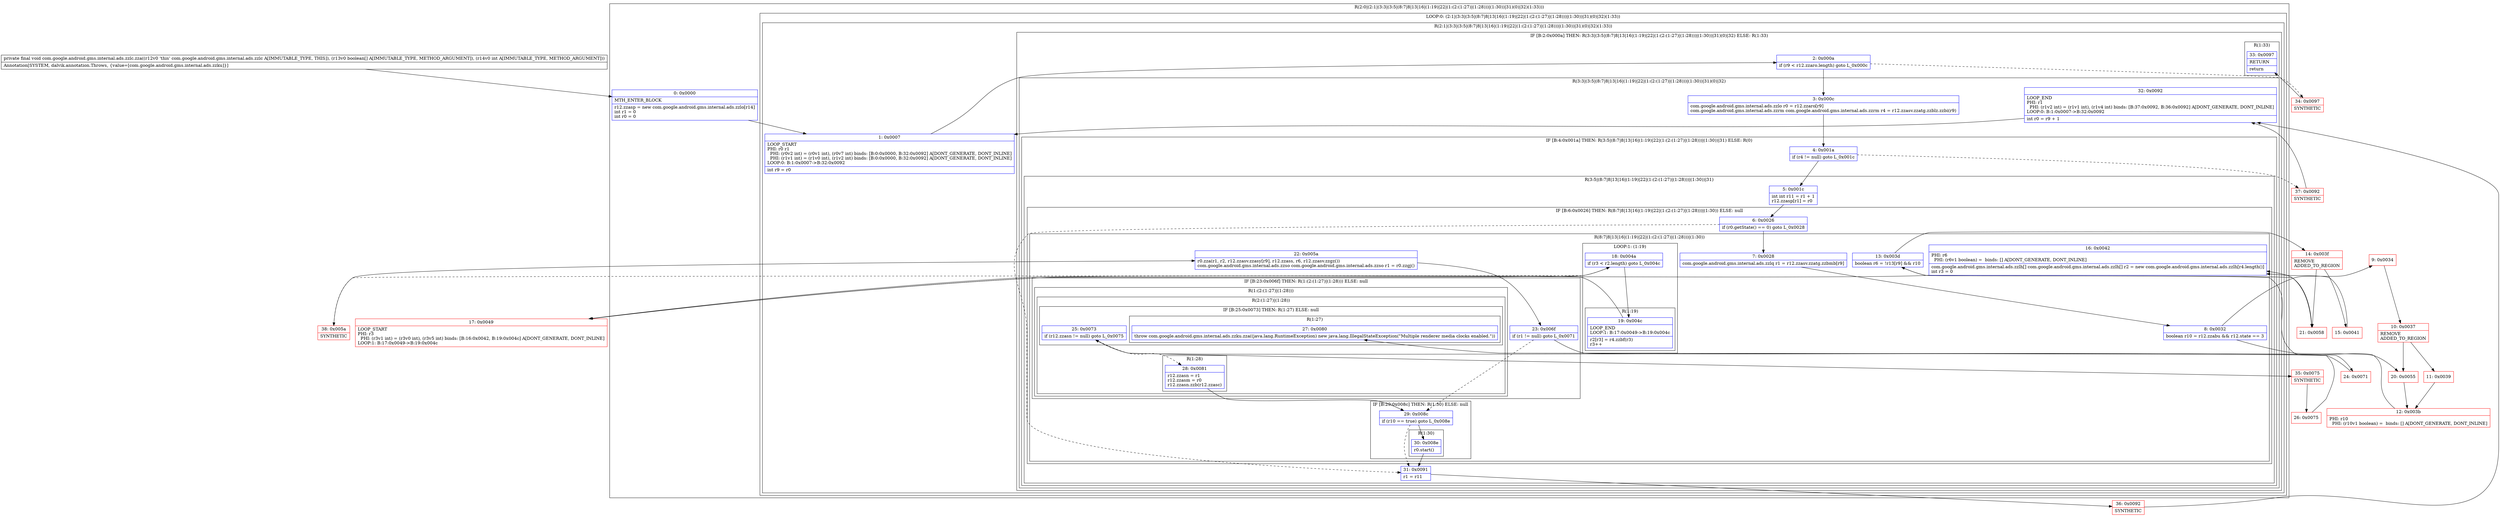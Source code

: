 digraph "CFG forcom.google.android.gms.internal.ads.zzlc.zza([ZI)V" {
subgraph cluster_Region_972167920 {
label = "R(2:0|(2:1|(3:3|(3:5|(8:7|8|13|16|(1:19)|22|(1:(2:(1:27)|(1:28)))|(1:30))|31)(0)|32)(1:33)))";
node [shape=record,color=blue];
Node_0 [shape=record,label="{0\:\ 0x0000|MTH_ENTER_BLOCK\l|r12.zzasp = new com.google.android.gms.internal.ads.zzlo[r14]\lint r1 = 0\lint r0 = 0\l}"];
subgraph cluster_LoopRegion_1109828468 {
label = "LOOP:0: (2:1|(3:3|(3:5|(8:7|8|13|16|(1:19)|22|(1:(2:(1:27)|(1:28)))|(1:30))|31)(0)|32)(1:33))";
node [shape=record,color=blue];
subgraph cluster_Region_585585431 {
label = "R(2:1|(3:3|(3:5|(8:7|8|13|16|(1:19)|22|(1:(2:(1:27)|(1:28)))|(1:30))|31)(0)|32)(1:33))";
node [shape=record,color=blue];
Node_1 [shape=record,label="{1\:\ 0x0007|LOOP_START\lPHI: r0 r1 \l  PHI: (r0v2 int) = (r0v1 int), (r0v7 int) binds: [B:0:0x0000, B:32:0x0092] A[DONT_GENERATE, DONT_INLINE]\l  PHI: (r1v1 int) = (r1v0 int), (r1v2 int) binds: [B:0:0x0000, B:32:0x0092] A[DONT_GENERATE, DONT_INLINE]\lLOOP:0: B:1:0x0007\-\>B:32:0x0092\l|int r9 = r0\l}"];
subgraph cluster_IfRegion_200013857 {
label = "IF [B:2:0x000a] THEN: R(3:3|(3:5|(8:7|8|13|16|(1:19)|22|(1:(2:(1:27)|(1:28)))|(1:30))|31)(0)|32) ELSE: R(1:33)";
node [shape=record,color=blue];
Node_2 [shape=record,label="{2\:\ 0x000a|if (r9 \< r12.zzaro.length) goto L_0x000c\l}"];
subgraph cluster_Region_1008868259 {
label = "R(3:3|(3:5|(8:7|8|13|16|(1:19)|22|(1:(2:(1:27)|(1:28)))|(1:30))|31)(0)|32)";
node [shape=record,color=blue];
Node_3 [shape=record,label="{3\:\ 0x000c|com.google.android.gms.internal.ads.zzlo r0 = r12.zzaro[r9]\lcom.google.android.gms.internal.ads.zzrm com.google.android.gms.internal.ads.zzrm r4 = r12.zzasv.zzatg.zzblz.zzbi(r9)\l}"];
subgraph cluster_IfRegion_1430397694 {
label = "IF [B:4:0x001a] THEN: R(3:5|(8:7|8|13|16|(1:19)|22|(1:(2:(1:27)|(1:28)))|(1:30))|31) ELSE: R(0)";
node [shape=record,color=blue];
Node_4 [shape=record,label="{4\:\ 0x001a|if (r4 != null) goto L_0x001c\l}"];
subgraph cluster_Region_1601375528 {
label = "R(3:5|(8:7|8|13|16|(1:19)|22|(1:(2:(1:27)|(1:28)))|(1:30))|31)";
node [shape=record,color=blue];
Node_5 [shape=record,label="{5\:\ 0x001c|int int r11 = r1 + 1\lr12.zzasp[r1] = r0\l}"];
subgraph cluster_IfRegion_1617255183 {
label = "IF [B:6:0x0026] THEN: R(8:7|8|13|16|(1:19)|22|(1:(2:(1:27)|(1:28)))|(1:30)) ELSE: null";
node [shape=record,color=blue];
Node_6 [shape=record,label="{6\:\ 0x0026|if (r0.getState() == 0) goto L_0x0028\l}"];
subgraph cluster_Region_1287044665 {
label = "R(8:7|8|13|16|(1:19)|22|(1:(2:(1:27)|(1:28)))|(1:30))";
node [shape=record,color=blue];
Node_7 [shape=record,label="{7\:\ 0x0028|com.google.android.gms.internal.ads.zzlq r1 = r12.zzasv.zzatg.zzbmb[r9]\l}"];
Node_8 [shape=record,label="{8\:\ 0x0032|boolean r10 = r12.zzabu && r12.state == 3\l}"];
Node_13 [shape=record,label="{13\:\ 0x003d|boolean r6 = !r13[r9] && r10\l}"];
Node_16 [shape=record,label="{16\:\ 0x0042|PHI: r6 \l  PHI: (r6v1 boolean) =  binds: [] A[DONT_GENERATE, DONT_INLINE]\l|com.google.android.gms.internal.ads.zzlh[] com.google.android.gms.internal.ads.zzlh[] r2 = new com.google.android.gms.internal.ads.zzlh[r4.length()]\lint r3 = 0\l}"];
subgraph cluster_LoopRegion_1028073128 {
label = "LOOP:1: (1:19)";
node [shape=record,color=blue];
Node_18 [shape=record,label="{18\:\ 0x004a|if (r3 \< r2.length) goto L_0x004c\l}"];
subgraph cluster_Region_523609722 {
label = "R(1:19)";
node [shape=record,color=blue];
Node_19 [shape=record,label="{19\:\ 0x004c|LOOP_END\lLOOP:1: B:17:0x0049\-\>B:19:0x004c\l|r2[r3] = r4.zzbf(r3)\lr3++\l}"];
}
}
Node_22 [shape=record,label="{22\:\ 0x005a|r0.zza(r1, r2, r12.zzasv.zzasy[r9], r12.zzass, r6, r12.zzasv.zzgz())\lcom.google.android.gms.internal.ads.zzso com.google.android.gms.internal.ads.zzso r1 = r0.zzgj()\l}"];
subgraph cluster_IfRegion_2044110380 {
label = "IF [B:23:0x006f] THEN: R(1:(2:(1:27)|(1:28))) ELSE: null";
node [shape=record,color=blue];
Node_23 [shape=record,label="{23\:\ 0x006f|if (r1 != null) goto L_0x0071\l}"];
subgraph cluster_Region_1030701084 {
label = "R(1:(2:(1:27)|(1:28)))";
node [shape=record,color=blue];
subgraph cluster_Region_1220472889 {
label = "R(2:(1:27)|(1:28))";
node [shape=record,color=blue];
subgraph cluster_IfRegion_808765525 {
label = "IF [B:25:0x0073] THEN: R(1:27) ELSE: null";
node [shape=record,color=blue];
Node_25 [shape=record,label="{25\:\ 0x0073|if (r12.zzasn != null) goto L_0x0075\l}"];
subgraph cluster_Region_1207889956 {
label = "R(1:27)";
node [shape=record,color=blue];
Node_27 [shape=record,label="{27\:\ 0x0080|throw com.google.android.gms.internal.ads.zzku.zza((java.lang.RuntimeException) new java.lang.IllegalStateException(\"Multiple renderer media clocks enabled.\"))\l}"];
}
}
subgraph cluster_Region_2021839871 {
label = "R(1:28)";
node [shape=record,color=blue];
Node_28 [shape=record,label="{28\:\ 0x0081|r12.zzasn = r1\lr12.zzasm = r0\lr12.zzasn.zzb(r12.zzasc)\l}"];
}
}
}
}
subgraph cluster_IfRegion_1900450632 {
label = "IF [B:29:0x008c] THEN: R(1:30) ELSE: null";
node [shape=record,color=blue];
Node_29 [shape=record,label="{29\:\ 0x008c|if (r10 == true) goto L_0x008e\l}"];
subgraph cluster_Region_746325566 {
label = "R(1:30)";
node [shape=record,color=blue];
Node_30 [shape=record,label="{30\:\ 0x008e|r0.start()\l}"];
}
}
}
}
Node_31 [shape=record,label="{31\:\ 0x0091|r1 = r11\l}"];
}
subgraph cluster_Region_5646183 {
label = "R(0)";
node [shape=record,color=blue];
}
}
Node_32 [shape=record,label="{32\:\ 0x0092|LOOP_END\lPHI: r1 \l  PHI: (r1v2 int) = (r1v1 int), (r1v4 int) binds: [B:37:0x0092, B:36:0x0092] A[DONT_GENERATE, DONT_INLINE]\lLOOP:0: B:1:0x0007\-\>B:32:0x0092\l|int r0 = r9 + 1\l}"];
}
subgraph cluster_Region_1070997612 {
label = "R(1:33)";
node [shape=record,color=blue];
Node_33 [shape=record,label="{33\:\ 0x0097|RETURN\l|return\l}"];
}
}
}
}
}
Node_9 [shape=record,color=red,label="{9\:\ 0x0034}"];
Node_10 [shape=record,color=red,label="{10\:\ 0x0037|REMOVE\lADDED_TO_REGION\l}"];
Node_11 [shape=record,color=red,label="{11\:\ 0x0039}"];
Node_12 [shape=record,color=red,label="{12\:\ 0x003b|PHI: r10 \l  PHI: (r10v1 boolean) =  binds: [] A[DONT_GENERATE, DONT_INLINE]\l}"];
Node_14 [shape=record,color=red,label="{14\:\ 0x003f|REMOVE\lADDED_TO_REGION\l}"];
Node_15 [shape=record,color=red,label="{15\:\ 0x0041}"];
Node_17 [shape=record,color=red,label="{17\:\ 0x0049|LOOP_START\lPHI: r3 \l  PHI: (r3v1 int) = (r3v0 int), (r3v5 int) binds: [B:16:0x0042, B:19:0x004c] A[DONT_GENERATE, DONT_INLINE]\lLOOP:1: B:17:0x0049\-\>B:19:0x004c\l}"];
Node_20 [shape=record,color=red,label="{20\:\ 0x0055}"];
Node_21 [shape=record,color=red,label="{21\:\ 0x0058}"];
Node_24 [shape=record,color=red,label="{24\:\ 0x0071}"];
Node_26 [shape=record,color=red,label="{26\:\ 0x0075}"];
Node_34 [shape=record,color=red,label="{34\:\ 0x0097|SYNTHETIC\l}"];
Node_35 [shape=record,color=red,label="{35\:\ 0x0075|SYNTHETIC\l}"];
Node_36 [shape=record,color=red,label="{36\:\ 0x0092|SYNTHETIC\l}"];
Node_37 [shape=record,color=red,label="{37\:\ 0x0092|SYNTHETIC\l}"];
Node_38 [shape=record,color=red,label="{38\:\ 0x005a|SYNTHETIC\l}"];
MethodNode[shape=record,label="{private final void com.google.android.gms.internal.ads.zzlc.zza((r12v0 'this' com.google.android.gms.internal.ads.zzlc A[IMMUTABLE_TYPE, THIS]), (r13v0 boolean[] A[IMMUTABLE_TYPE, METHOD_ARGUMENT]), (r14v0 int A[IMMUTABLE_TYPE, METHOD_ARGUMENT]))  | Annotation[SYSTEM, dalvik.annotation.Throws, \{value=[com.google.android.gms.internal.ads.zzku]\}]\l}"];
MethodNode -> Node_0;
Node_0 -> Node_1;
Node_1 -> Node_2;
Node_2 -> Node_3;
Node_2 -> Node_34[style=dashed];
Node_3 -> Node_4;
Node_4 -> Node_5;
Node_4 -> Node_37[style=dashed];
Node_5 -> Node_6;
Node_6 -> Node_7;
Node_6 -> Node_31[style=dashed];
Node_7 -> Node_8;
Node_8 -> Node_9;
Node_8 -> Node_20;
Node_13 -> Node_14;
Node_13 -> Node_21;
Node_16 -> Node_17;
Node_18 -> Node_19;
Node_18 -> Node_38[style=dashed];
Node_19 -> Node_17;
Node_22 -> Node_23;
Node_23 -> Node_24;
Node_23 -> Node_29[style=dashed];
Node_25 -> Node_28[style=dashed];
Node_25 -> Node_35;
Node_28 -> Node_29;
Node_29 -> Node_30;
Node_29 -> Node_31[style=dashed];
Node_30 -> Node_31;
Node_31 -> Node_36;
Node_32 -> Node_1;
Node_9 -> Node_10;
Node_10 -> Node_11;
Node_10 -> Node_20;
Node_11 -> Node_12;
Node_12 -> Node_13;
Node_14 -> Node_15;
Node_14 -> Node_21;
Node_15 -> Node_16;
Node_17 -> Node_18;
Node_20 -> Node_12;
Node_21 -> Node_16;
Node_24 -> Node_25;
Node_26 -> Node_27;
Node_34 -> Node_33;
Node_35 -> Node_26;
Node_36 -> Node_32;
Node_37 -> Node_32;
Node_38 -> Node_22;
}

